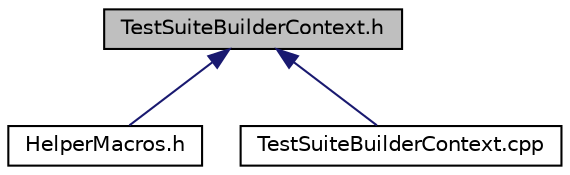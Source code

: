 digraph "TestSuiteBuilderContext.h"
{
  edge [fontname="Helvetica",fontsize="10",labelfontname="Helvetica",labelfontsize="10"];
  node [fontname="Helvetica",fontsize="10",shape=record];
  Node7 [label="TestSuiteBuilderContext.h",height=0.2,width=0.4,color="black", fillcolor="grey75", style="filled", fontcolor="black"];
  Node7 -> Node8 [dir="back",color="midnightblue",fontsize="10",style="solid",fontname="Helvetica"];
  Node8 [label="HelperMacros.h",height=0.2,width=0.4,color="black", fillcolor="white", style="filled",URL="$_helper_macros_8h.html",tooltip="Macros intended to ease the definition of test suites. "];
  Node7 -> Node9 [dir="back",color="midnightblue",fontsize="10",style="solid",fontname="Helvetica"];
  Node9 [label="TestSuiteBuilderContext.cpp",height=0.2,width=0.4,color="black", fillcolor="white", style="filled",URL="$_test_suite_builder_context_8cpp.html"];
}
